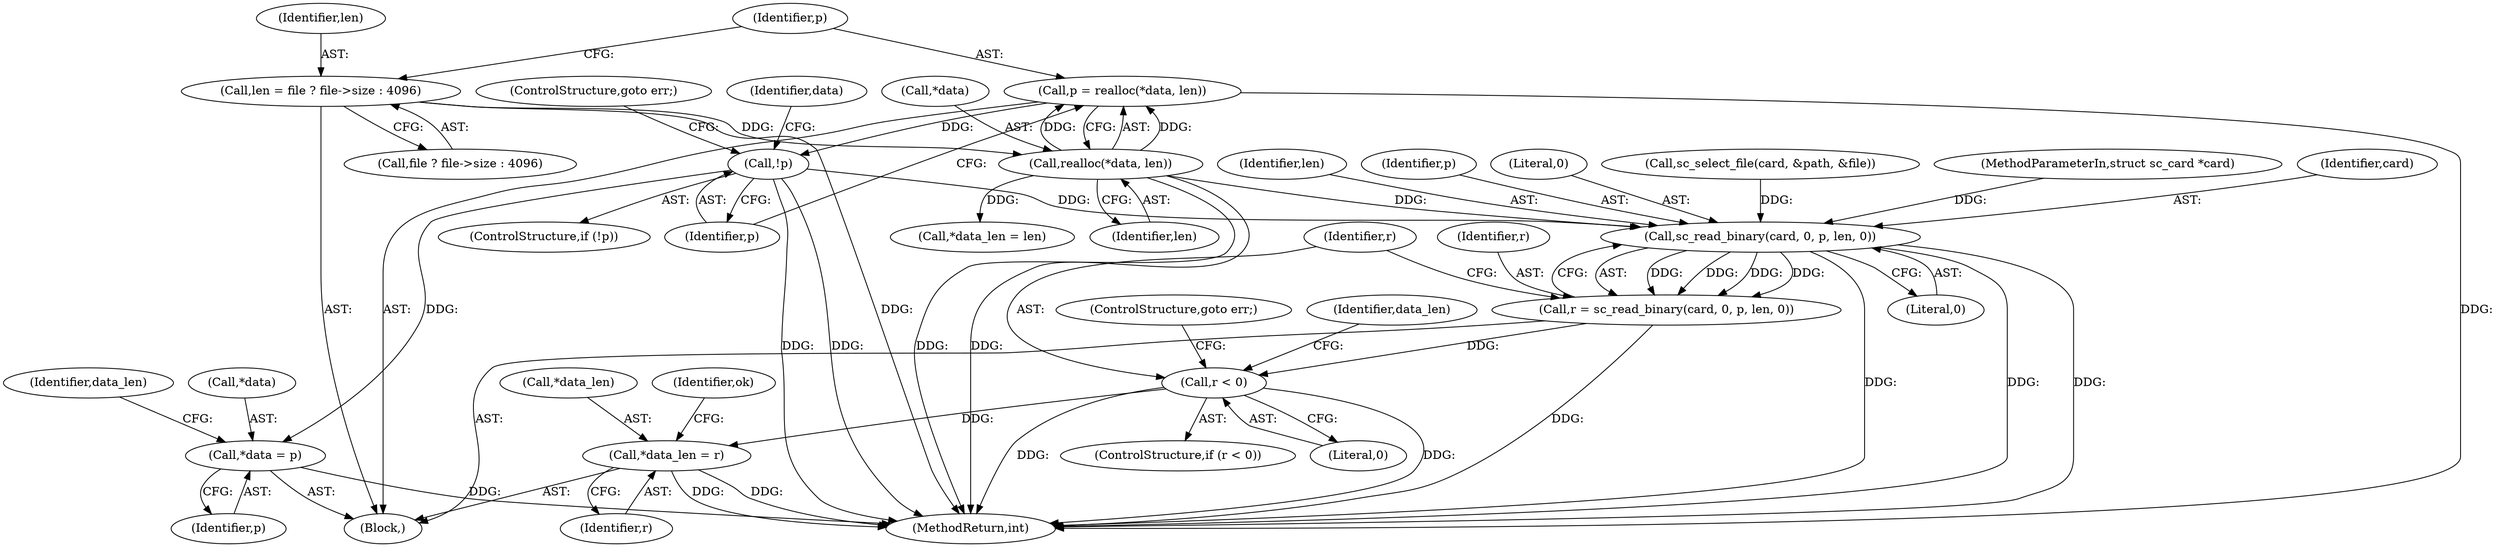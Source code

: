 digraph "1_OpenSC_360e95d45ac4123255a4c796db96337f332160ad#diff-d643a0fa169471dbf2912f4866dc49c5_10@API" {
"1000138" [label="(Call,p = realloc(*data, len))"];
"1000140" [label="(Call,realloc(*data, len))"];
"1000130" [label="(Call,len = file ? file->size : 4096)"];
"1000145" [label="(Call,!p)"];
"1000149" [label="(Call,*data = p)"];
"1000159" [label="(Call,sc_read_binary(card, 0, p, len, 0))"];
"1000157" [label="(Call,r = sc_read_binary(card, 0, p, len, 0))"];
"1000166" [label="(Call,r < 0)"];
"1000170" [label="(Call,*data_len = r)"];
"1000165" [label="(ControlStructure,if (r < 0))"];
"1000140" [label="(Call,realloc(*data, len))"];
"1000146" [label="(Identifier,p)"];
"1000164" [label="(Literal,0)"];
"1000139" [label="(Identifier,p)"];
"1000122" [label="(Call,sc_select_file(card, &path, &file))"];
"1000169" [label="(ControlStructure,goto err;)"];
"1000170" [label="(Call,*data_len = r)"];
"1000152" [label="(Identifier,p)"];
"1000144" [label="(ControlStructure,if (!p))"];
"1000148" [label="(ControlStructure,goto err;)"];
"1000101" [label="(MethodParameterIn,struct sc_card *card)"];
"1000166" [label="(Call,r < 0)"];
"1000160" [label="(Identifier,card)"];
"1000163" [label="(Identifier,len)"];
"1000173" [label="(Identifier,r)"];
"1000158" [label="(Identifier,r)"];
"1000151" [label="(Identifier,data)"];
"1000131" [label="(Identifier,len)"];
"1000150" [label="(Call,*data)"];
"1000171" [label="(Call,*data_len)"];
"1000138" [label="(Call,p = realloc(*data, len))"];
"1000167" [label="(Identifier,r)"];
"1000149" [label="(Call,*data = p)"];
"1000153" [label="(Call,*data_len = len)"];
"1000162" [label="(Identifier,p)"];
"1000143" [label="(Identifier,len)"];
"1000155" [label="(Identifier,data_len)"];
"1000105" [label="(Block,)"];
"1000130" [label="(Call,len = file ? file->size : 4096)"];
"1000157" [label="(Call,r = sc_read_binary(card, 0, p, len, 0))"];
"1000161" [label="(Literal,0)"];
"1000132" [label="(Call,file ? file->size : 4096)"];
"1000175" [label="(Identifier,ok)"];
"1000141" [label="(Call,*data)"];
"1000159" [label="(Call,sc_read_binary(card, 0, p, len, 0))"];
"1000168" [label="(Literal,0)"];
"1000182" [label="(MethodReturn,int)"];
"1000172" [label="(Identifier,data_len)"];
"1000145" [label="(Call,!p)"];
"1000138" -> "1000105"  [label="AST: "];
"1000138" -> "1000140"  [label="CFG: "];
"1000139" -> "1000138"  [label="AST: "];
"1000140" -> "1000138"  [label="AST: "];
"1000146" -> "1000138"  [label="CFG: "];
"1000138" -> "1000182"  [label="DDG: "];
"1000140" -> "1000138"  [label="DDG: "];
"1000140" -> "1000138"  [label="DDG: "];
"1000138" -> "1000145"  [label="DDG: "];
"1000140" -> "1000143"  [label="CFG: "];
"1000141" -> "1000140"  [label="AST: "];
"1000143" -> "1000140"  [label="AST: "];
"1000140" -> "1000182"  [label="DDG: "];
"1000140" -> "1000182"  [label="DDG: "];
"1000130" -> "1000140"  [label="DDG: "];
"1000140" -> "1000153"  [label="DDG: "];
"1000140" -> "1000159"  [label="DDG: "];
"1000130" -> "1000105"  [label="AST: "];
"1000130" -> "1000132"  [label="CFG: "];
"1000131" -> "1000130"  [label="AST: "];
"1000132" -> "1000130"  [label="AST: "];
"1000139" -> "1000130"  [label="CFG: "];
"1000130" -> "1000182"  [label="DDG: "];
"1000145" -> "1000144"  [label="AST: "];
"1000145" -> "1000146"  [label="CFG: "];
"1000146" -> "1000145"  [label="AST: "];
"1000148" -> "1000145"  [label="CFG: "];
"1000151" -> "1000145"  [label="CFG: "];
"1000145" -> "1000182"  [label="DDG: "];
"1000145" -> "1000182"  [label="DDG: "];
"1000145" -> "1000149"  [label="DDG: "];
"1000145" -> "1000159"  [label="DDG: "];
"1000149" -> "1000105"  [label="AST: "];
"1000149" -> "1000152"  [label="CFG: "];
"1000150" -> "1000149"  [label="AST: "];
"1000152" -> "1000149"  [label="AST: "];
"1000155" -> "1000149"  [label="CFG: "];
"1000149" -> "1000182"  [label="DDG: "];
"1000159" -> "1000157"  [label="AST: "];
"1000159" -> "1000164"  [label="CFG: "];
"1000160" -> "1000159"  [label="AST: "];
"1000161" -> "1000159"  [label="AST: "];
"1000162" -> "1000159"  [label="AST: "];
"1000163" -> "1000159"  [label="AST: "];
"1000164" -> "1000159"  [label="AST: "];
"1000157" -> "1000159"  [label="CFG: "];
"1000159" -> "1000182"  [label="DDG: "];
"1000159" -> "1000182"  [label="DDG: "];
"1000159" -> "1000182"  [label="DDG: "];
"1000159" -> "1000157"  [label="DDG: "];
"1000159" -> "1000157"  [label="DDG: "];
"1000159" -> "1000157"  [label="DDG: "];
"1000159" -> "1000157"  [label="DDG: "];
"1000122" -> "1000159"  [label="DDG: "];
"1000101" -> "1000159"  [label="DDG: "];
"1000157" -> "1000105"  [label="AST: "];
"1000158" -> "1000157"  [label="AST: "];
"1000167" -> "1000157"  [label="CFG: "];
"1000157" -> "1000182"  [label="DDG: "];
"1000157" -> "1000166"  [label="DDG: "];
"1000166" -> "1000165"  [label="AST: "];
"1000166" -> "1000168"  [label="CFG: "];
"1000167" -> "1000166"  [label="AST: "];
"1000168" -> "1000166"  [label="AST: "];
"1000169" -> "1000166"  [label="CFG: "];
"1000172" -> "1000166"  [label="CFG: "];
"1000166" -> "1000182"  [label="DDG: "];
"1000166" -> "1000182"  [label="DDG: "];
"1000166" -> "1000170"  [label="DDG: "];
"1000170" -> "1000105"  [label="AST: "];
"1000170" -> "1000173"  [label="CFG: "];
"1000171" -> "1000170"  [label="AST: "];
"1000173" -> "1000170"  [label="AST: "];
"1000175" -> "1000170"  [label="CFG: "];
"1000170" -> "1000182"  [label="DDG: "];
"1000170" -> "1000182"  [label="DDG: "];
}
